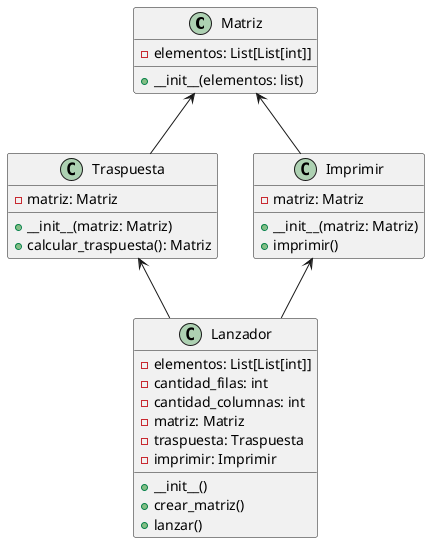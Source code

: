 
@startuml
class Matriz {
  - elementos: List[List[int]]
  + __init__(elementos: list)
}

class Traspuesta {
  - matriz: Matriz
  + __init__(matriz: Matriz)
  + calcular_traspuesta(): Matriz
}

class Imprimir {
  - matriz: Matriz
  + __init__(matriz: Matriz)
  + imprimir()
}

class Lanzador {
  - elementos: List[List[int]]
  - cantidad_filas: int
  - cantidad_columnas: int
  - matriz: Matriz
  - traspuesta: Traspuesta
  - imprimir: Imprimir
  + __init__()
  + crear_matriz()
  + lanzar()
}

Matriz <-- Traspuesta
Matriz <-- Imprimir
Traspuesta <-- Lanzador
Imprimir <-- Lanzador
@enduml

